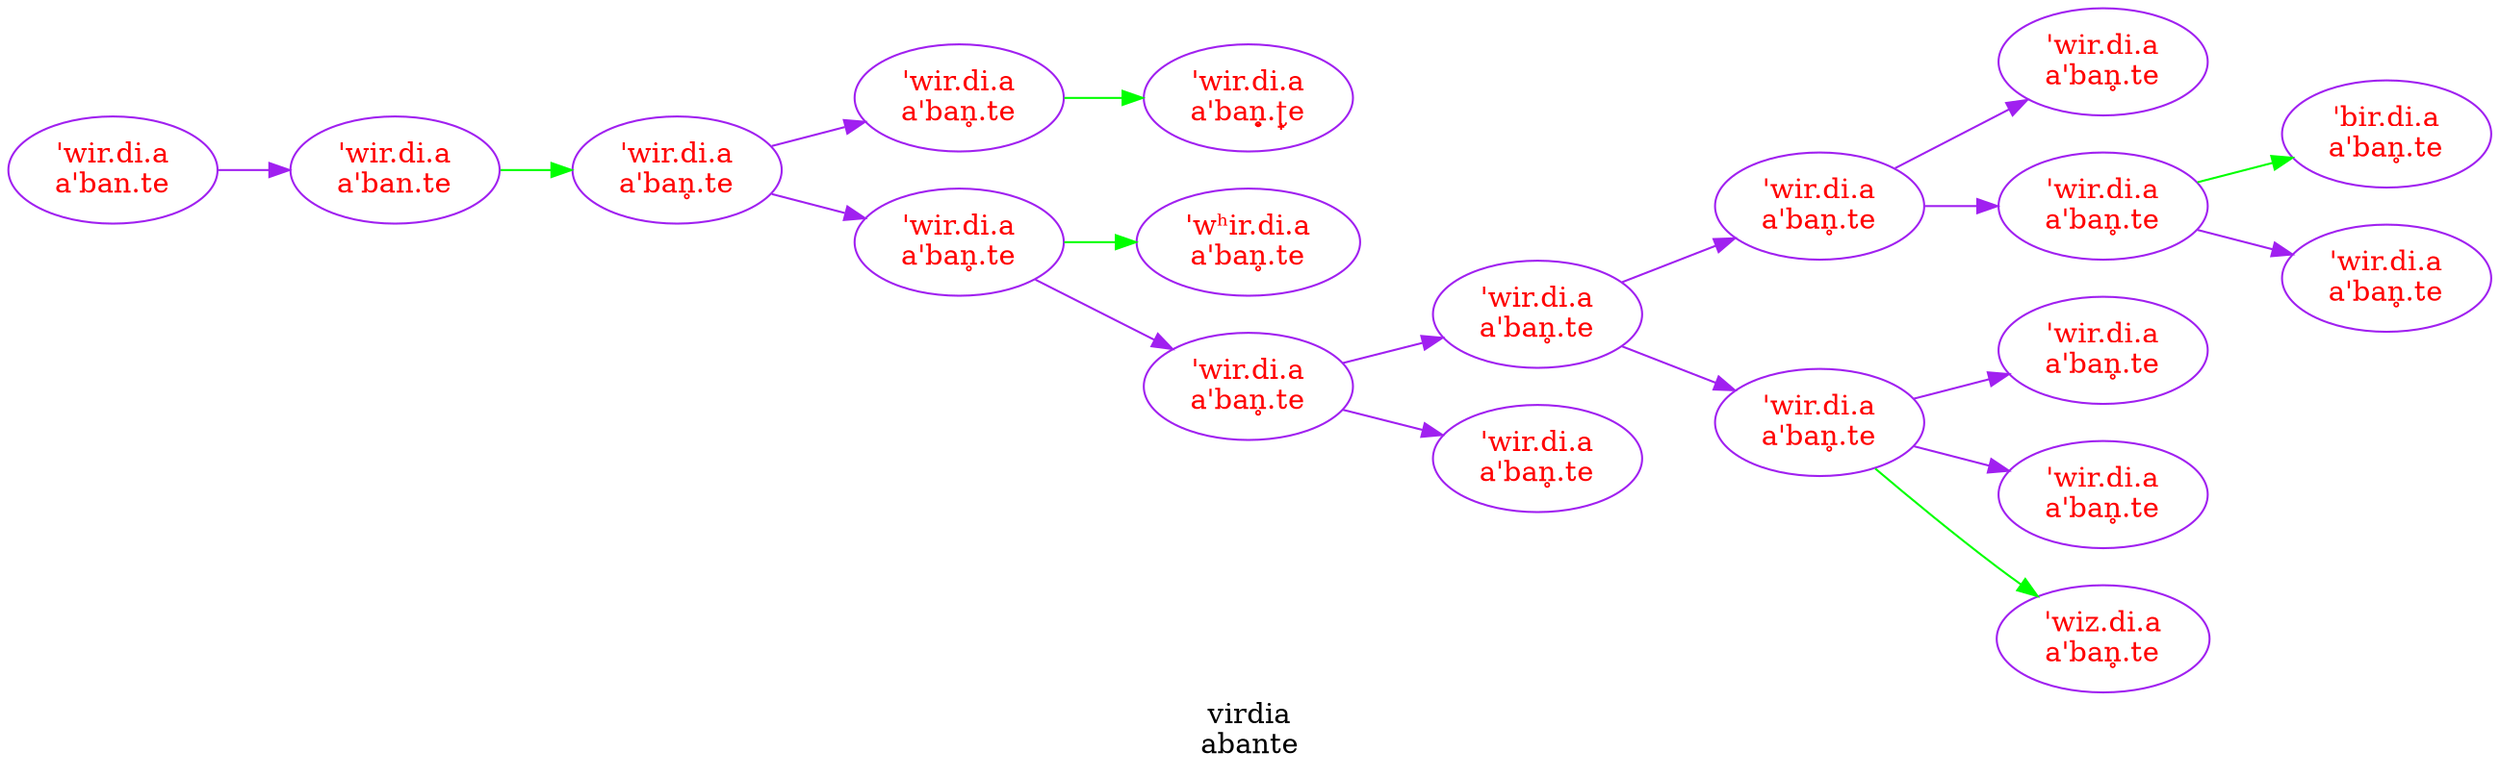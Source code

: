 digraph " We display the history of a word" {
label = "virdia
abante" 
graph[rankdir="LR"];
node [style="filled", fillcolor = "white"];
edge [style="solid", color="purple"];
0 [label="'wir.di.a
a'ban.te", fillcolor= white, color="purple",  fontcolor="red"];
1 [label="'wir.di.a
a'ban.te", fillcolor= white, color="purple",  fontcolor="red"];
2 [label="'wʰir.di.a
a'ban̥.te", fillcolor= white, color="purple",  fontcolor="red"];
3 [label="'wir.di.a
a'ban̥.te", fillcolor= white, color="purple",  fontcolor="red"];
4 [label="'bir.di.a
a'ban̥.te", fillcolor= white, color="purple",  fontcolor="red"];
5 [label="'wir.di.a
a'ban̥.te", fillcolor= white, color="purple",  fontcolor="red"];
6 [label="'wir.di.a
a'ban̥.te", fillcolor= white, color="purple",  fontcolor="red"];
7 [label="'wir.di.a
a'ban̥.te", fillcolor= white, color="purple",  fontcolor="red"];
8 [label="'wir.di.a
a'ban̥.te", fillcolor= white, color="purple",  fontcolor="red"];
9 [label="'wir.di.a
a'ban̥.te", fillcolor= white, color="purple",  fontcolor="red"];
10 [label="'wir.di.a
a'ban̥.te", fillcolor= white, color="purple",  fontcolor="red"];
11 [label="'wir.di.a
a'ban̠̥.ʈ̟e", fillcolor= white, color="purple",  fontcolor="red"];
12 [label="'wir.di.a
a'ban̥.te", fillcolor= white, color="purple",  fontcolor="red"];
13 [label="'wir.di.a
a'ban̥.te", fillcolor= white, color="purple",  fontcolor="red"];
14 [label="'wir.di.a
a'ban̥.te", fillcolor= white, color="purple",  fontcolor="red"];
15 [label="'wiz.di.a
a'ban̥.te", fillcolor= white, color="purple",  fontcolor="red"];
16 [label="'wir.di.a
a'ban̥.te", fillcolor= white, color="purple",  fontcolor="red"];
17 [label="'wir.di.a
a'ban̥.te", fillcolor= white, color="purple",  fontcolor="red"];
18 [label="'wir.di.a
a'ban̥.te", fillcolor= white, color="purple",  fontcolor="red"];
1 -> 5[style="solid", color="green"];
0 -> 1;
5 -> 18;
18 -> 12;
12 -> 6;
6 -> 16;
6 -> 13;
13 -> 17;
16 -> 15[style="solid", color="green"];
16 -> 7;
16 -> 8;
17 -> 4[style="solid", color="green"];
17 -> 9;
13 -> 3;
12 -> 14;
18 -> 2[style="solid", color="green"];
10 -> 11[style="solid", color="green"];
5 -> 10;
}